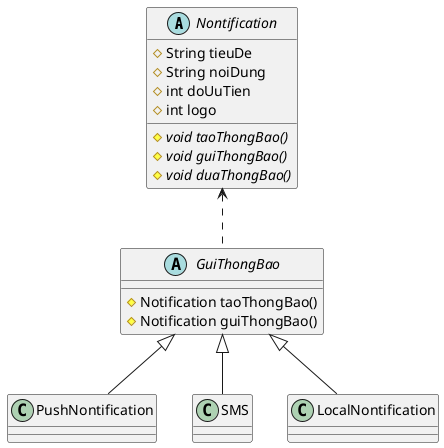 @startuml
'https://plantuml.com/class-diagram

abstract class Nontification{
#String tieuDe
#String noiDung
#int doUuTien
#int logo
#{abstract} void taoThongBao()
#{abstract} void guiThongBao()
#{abstract} void duaThongBao()
}

abstract class GuiThongBao{
#Notification taoThongBao()
#Notification guiThongBao()
}
Nontification <.. GuiThongBao
GuiThongBao <|-- PushNontification
GuiThongBao <|-- SMS
GuiThongBao <|-- LocalNontification
@enduml